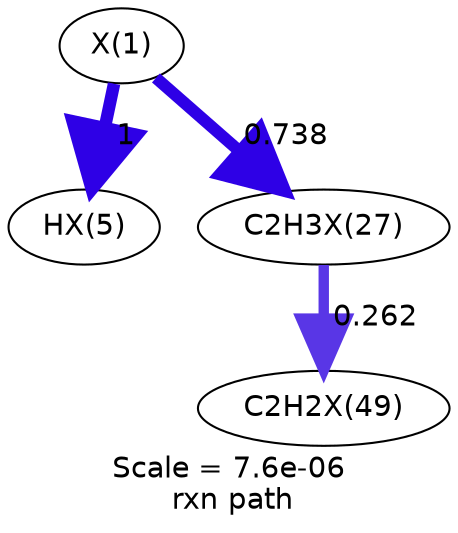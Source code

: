 digraph reaction_paths {
center=1;
s15 -> s16[fontname="Helvetica", style="setlinewidth(6)", arrowsize=3, color="0.7, 1.5, 0.9"
, label=" 1"];
s15 -> s17[fontname="Helvetica", style="setlinewidth(5.77)", arrowsize=2.89, color="0.7, 1.24, 0.9"
, label=" 0.738"];
s17 -> s21[fontname="Helvetica", style="setlinewidth(4.99)", arrowsize=2.49, color="0.7, 0.762, 0.9"
, label=" 0.262"];
s15 [ fontname="Helvetica", label="X(1)"];
s16 [ fontname="Helvetica", label="HX(5)"];
s17 [ fontname="Helvetica", label="C2H3X(27)"];
s21 [ fontname="Helvetica", label="C2H2X(49)"];
 label = "Scale = 7.6e-06\l rxn path";
 fontname = "Helvetica";
}
